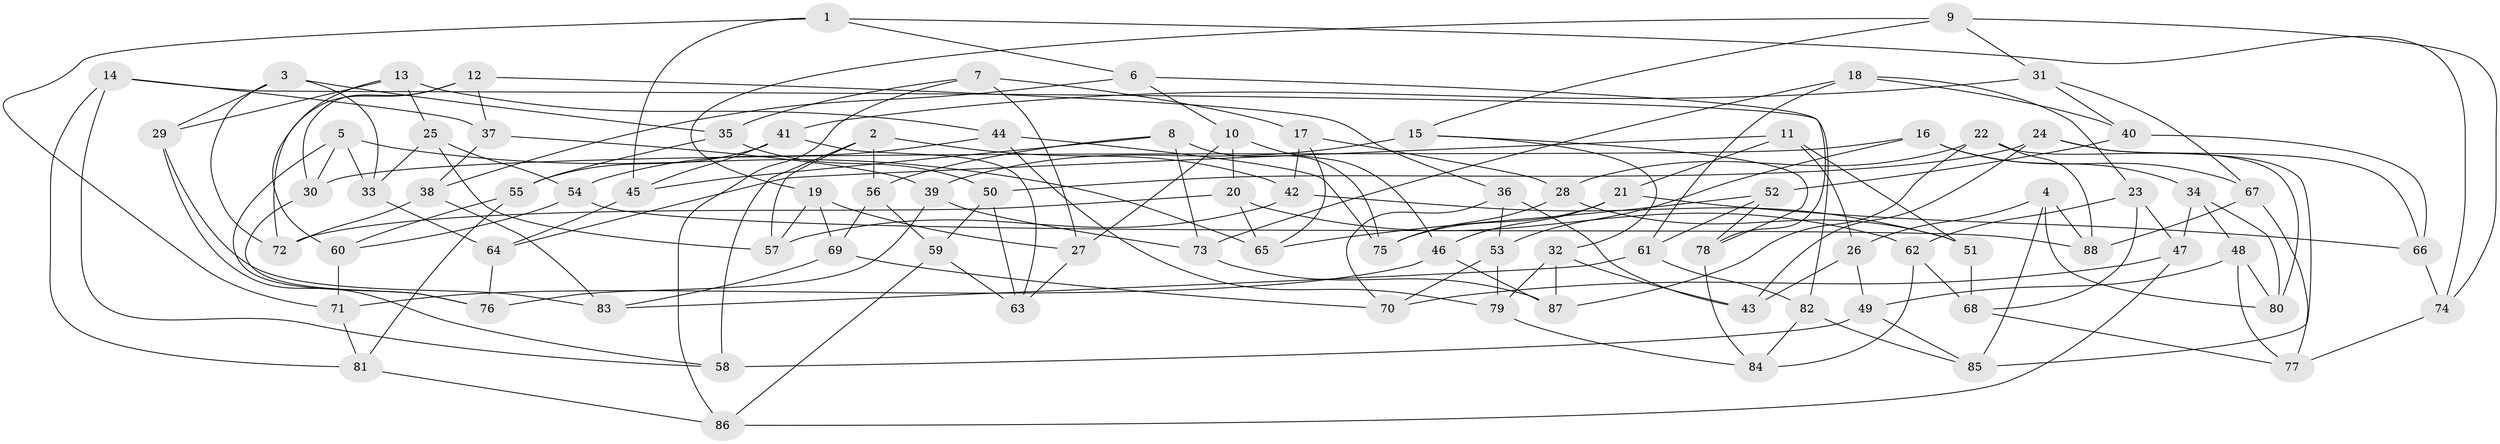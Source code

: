 // Generated by graph-tools (version 1.1) at 2025/16/03/09/25 04:16:41]
// undirected, 88 vertices, 176 edges
graph export_dot {
graph [start="1"]
  node [color=gray90,style=filled];
  1;
  2;
  3;
  4;
  5;
  6;
  7;
  8;
  9;
  10;
  11;
  12;
  13;
  14;
  15;
  16;
  17;
  18;
  19;
  20;
  21;
  22;
  23;
  24;
  25;
  26;
  27;
  28;
  29;
  30;
  31;
  32;
  33;
  34;
  35;
  36;
  37;
  38;
  39;
  40;
  41;
  42;
  43;
  44;
  45;
  46;
  47;
  48;
  49;
  50;
  51;
  52;
  53;
  54;
  55;
  56;
  57;
  58;
  59;
  60;
  61;
  62;
  63;
  64;
  65;
  66;
  67;
  68;
  69;
  70;
  71;
  72;
  73;
  74;
  75;
  76;
  77;
  78;
  79;
  80;
  81;
  82;
  83;
  84;
  85;
  86;
  87;
  88;
  1 -- 45;
  1 -- 6;
  1 -- 71;
  1 -- 74;
  2 -- 42;
  2 -- 57;
  2 -- 56;
  2 -- 58;
  3 -- 33;
  3 -- 29;
  3 -- 35;
  3 -- 72;
  4 -- 88;
  4 -- 80;
  4 -- 85;
  4 -- 26;
  5 -- 76;
  5 -- 30;
  5 -- 65;
  5 -- 33;
  6 -- 38;
  6 -- 78;
  6 -- 10;
  7 -- 86;
  7 -- 35;
  7 -- 17;
  7 -- 27;
  8 -- 73;
  8 -- 45;
  8 -- 56;
  8 -- 75;
  9 -- 15;
  9 -- 74;
  9 -- 19;
  9 -- 31;
  10 -- 46;
  10 -- 27;
  10 -- 20;
  11 -- 51;
  11 -- 26;
  11 -- 21;
  11 -- 64;
  12 -- 36;
  12 -- 72;
  12 -- 37;
  12 -- 30;
  13 -- 29;
  13 -- 60;
  13 -- 44;
  13 -- 25;
  14 -- 82;
  14 -- 81;
  14 -- 37;
  14 -- 58;
  15 -- 32;
  15 -- 39;
  15 -- 78;
  16 -- 34;
  16 -- 30;
  16 -- 67;
  16 -- 53;
  17 -- 65;
  17 -- 28;
  17 -- 42;
  18 -- 73;
  18 -- 40;
  18 -- 23;
  18 -- 61;
  19 -- 27;
  19 -- 69;
  19 -- 57;
  20 -- 72;
  20 -- 65;
  20 -- 62;
  21 -- 66;
  21 -- 46;
  21 -- 75;
  22 -- 88;
  22 -- 28;
  22 -- 87;
  22 -- 80;
  23 -- 62;
  23 -- 68;
  23 -- 47;
  24 -- 66;
  24 -- 85;
  24 -- 43;
  24 -- 50;
  25 -- 33;
  25 -- 57;
  25 -- 54;
  26 -- 49;
  26 -- 43;
  27 -- 63;
  28 -- 75;
  28 -- 51;
  29 -- 58;
  29 -- 83;
  30 -- 76;
  31 -- 67;
  31 -- 40;
  31 -- 41;
  32 -- 87;
  32 -- 79;
  32 -- 43;
  33 -- 64;
  34 -- 48;
  34 -- 80;
  34 -- 47;
  35 -- 50;
  35 -- 55;
  36 -- 43;
  36 -- 53;
  36 -- 70;
  37 -- 38;
  37 -- 39;
  38 -- 72;
  38 -- 83;
  39 -- 73;
  39 -- 76;
  40 -- 66;
  40 -- 52;
  41 -- 63;
  41 -- 55;
  41 -- 45;
  42 -- 51;
  42 -- 57;
  44 -- 75;
  44 -- 54;
  44 -- 79;
  45 -- 64;
  46 -- 87;
  46 -- 71;
  47 -- 86;
  47 -- 70;
  48 -- 77;
  48 -- 49;
  48 -- 80;
  49 -- 85;
  49 -- 58;
  50 -- 63;
  50 -- 59;
  51 -- 68;
  52 -- 65;
  52 -- 78;
  52 -- 61;
  53 -- 70;
  53 -- 79;
  54 -- 88;
  54 -- 60;
  55 -- 81;
  55 -- 60;
  56 -- 59;
  56 -- 69;
  59 -- 63;
  59 -- 86;
  60 -- 71;
  61 -- 82;
  61 -- 83;
  62 -- 68;
  62 -- 84;
  64 -- 76;
  66 -- 74;
  67 -- 77;
  67 -- 88;
  68 -- 77;
  69 -- 83;
  69 -- 70;
  71 -- 81;
  73 -- 87;
  74 -- 77;
  78 -- 84;
  79 -- 84;
  81 -- 86;
  82 -- 85;
  82 -- 84;
}
